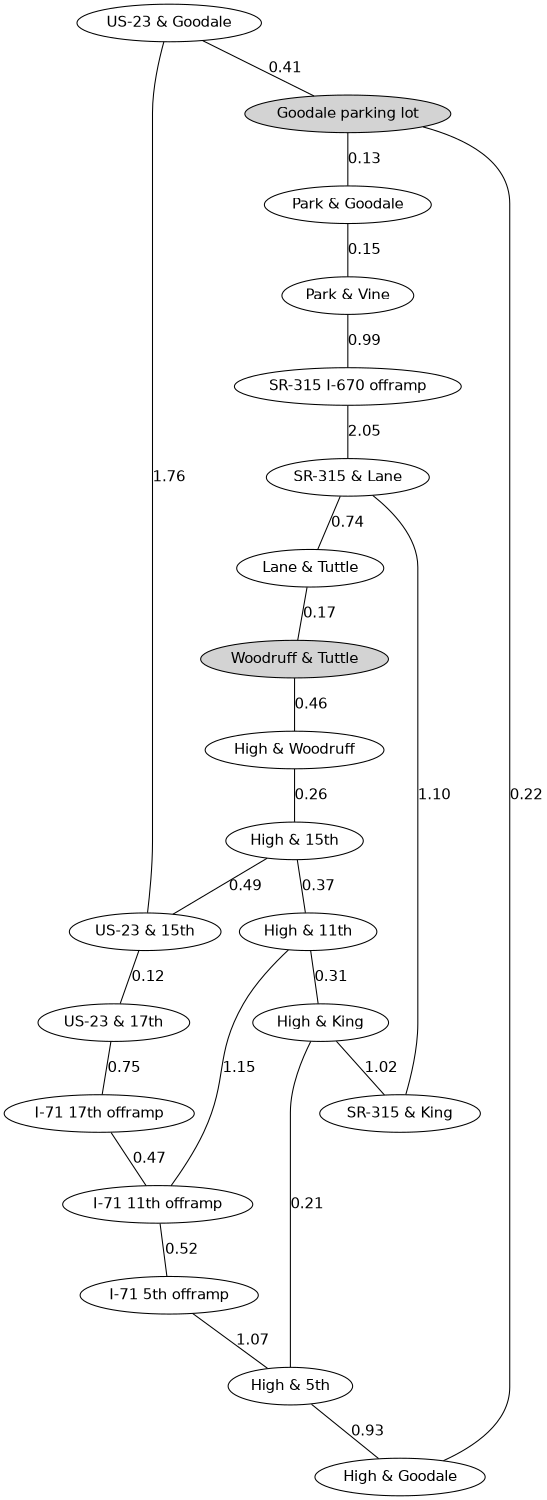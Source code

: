 graph G {
        node [fontname="DejaVu Sans", fontsize=14];
        edge [fontname="DejaVu Sans", fontsize=14];
        graph [size="4,10", overlap="false"];
        
"Goodale parking lot" [style="filled"];
"High & Goodale" -- "Goodale parking lot" [label="0.22"];
"High & 5th" -- "High & Goodale" [label="0.93"];
"I-71 5th offramp" -- "High & 5th" [label="1.07"];
"I-71 11th offramp" -- "I-71 5th offramp" [label="0.52"];
"I-71 17th offramp" -- "I-71 11th offramp" [label="0.47"];
"US-23 & 17th" -- "I-71 17th offramp" [label="0.75"];
"US-23 & 15th" -- "US-23 & 17th" [label="0.12"];
"High & 15th" -- "US-23 & 15th" [label="0.49"];
"High & Woodruff" -- "High & 15th" [label="0.26"];
"Woodruff & Tuttle" [style="filled"];
"Woodruff & Tuttle" -- "High & Woodruff" [label="0.46"];
"Lane & Tuttle" -- "Woodruff & Tuttle" [label="0.17"];
"SR-315 & Lane" -- "Lane & Tuttle" [label="0.74"];
"SR-315 I-670 offramp" -- "SR-315 & Lane" [label="2.05"];
"Park & Vine" -- "SR-315 I-670 offramp" [label="0.99"];
"Park & Goodale" -- "Park & Vine" [label="0.15"];
"Goodale parking lot" -- "Park & Goodale" [label="0.13"];
"US-23 & Goodale" -- "US-23 & 15th" [label="1.76"];
"SR-315 & King" -- "SR-315 & Lane" [label="1.10"];
"High & King" -- "SR-315 & King" [label="1.02"];
"High & 11th" -- "I-71 11th offramp" [label="1.15"];
"US-23 & Goodale" -- "Goodale parking lot" [label="0.41"];
"High & 15th" -- "High & 11th" [label="0.37"];
"High & 11th" -- "High & King" [label="0.31"];
"High & King" -- "High & 5th" [label="0.21"];
}
